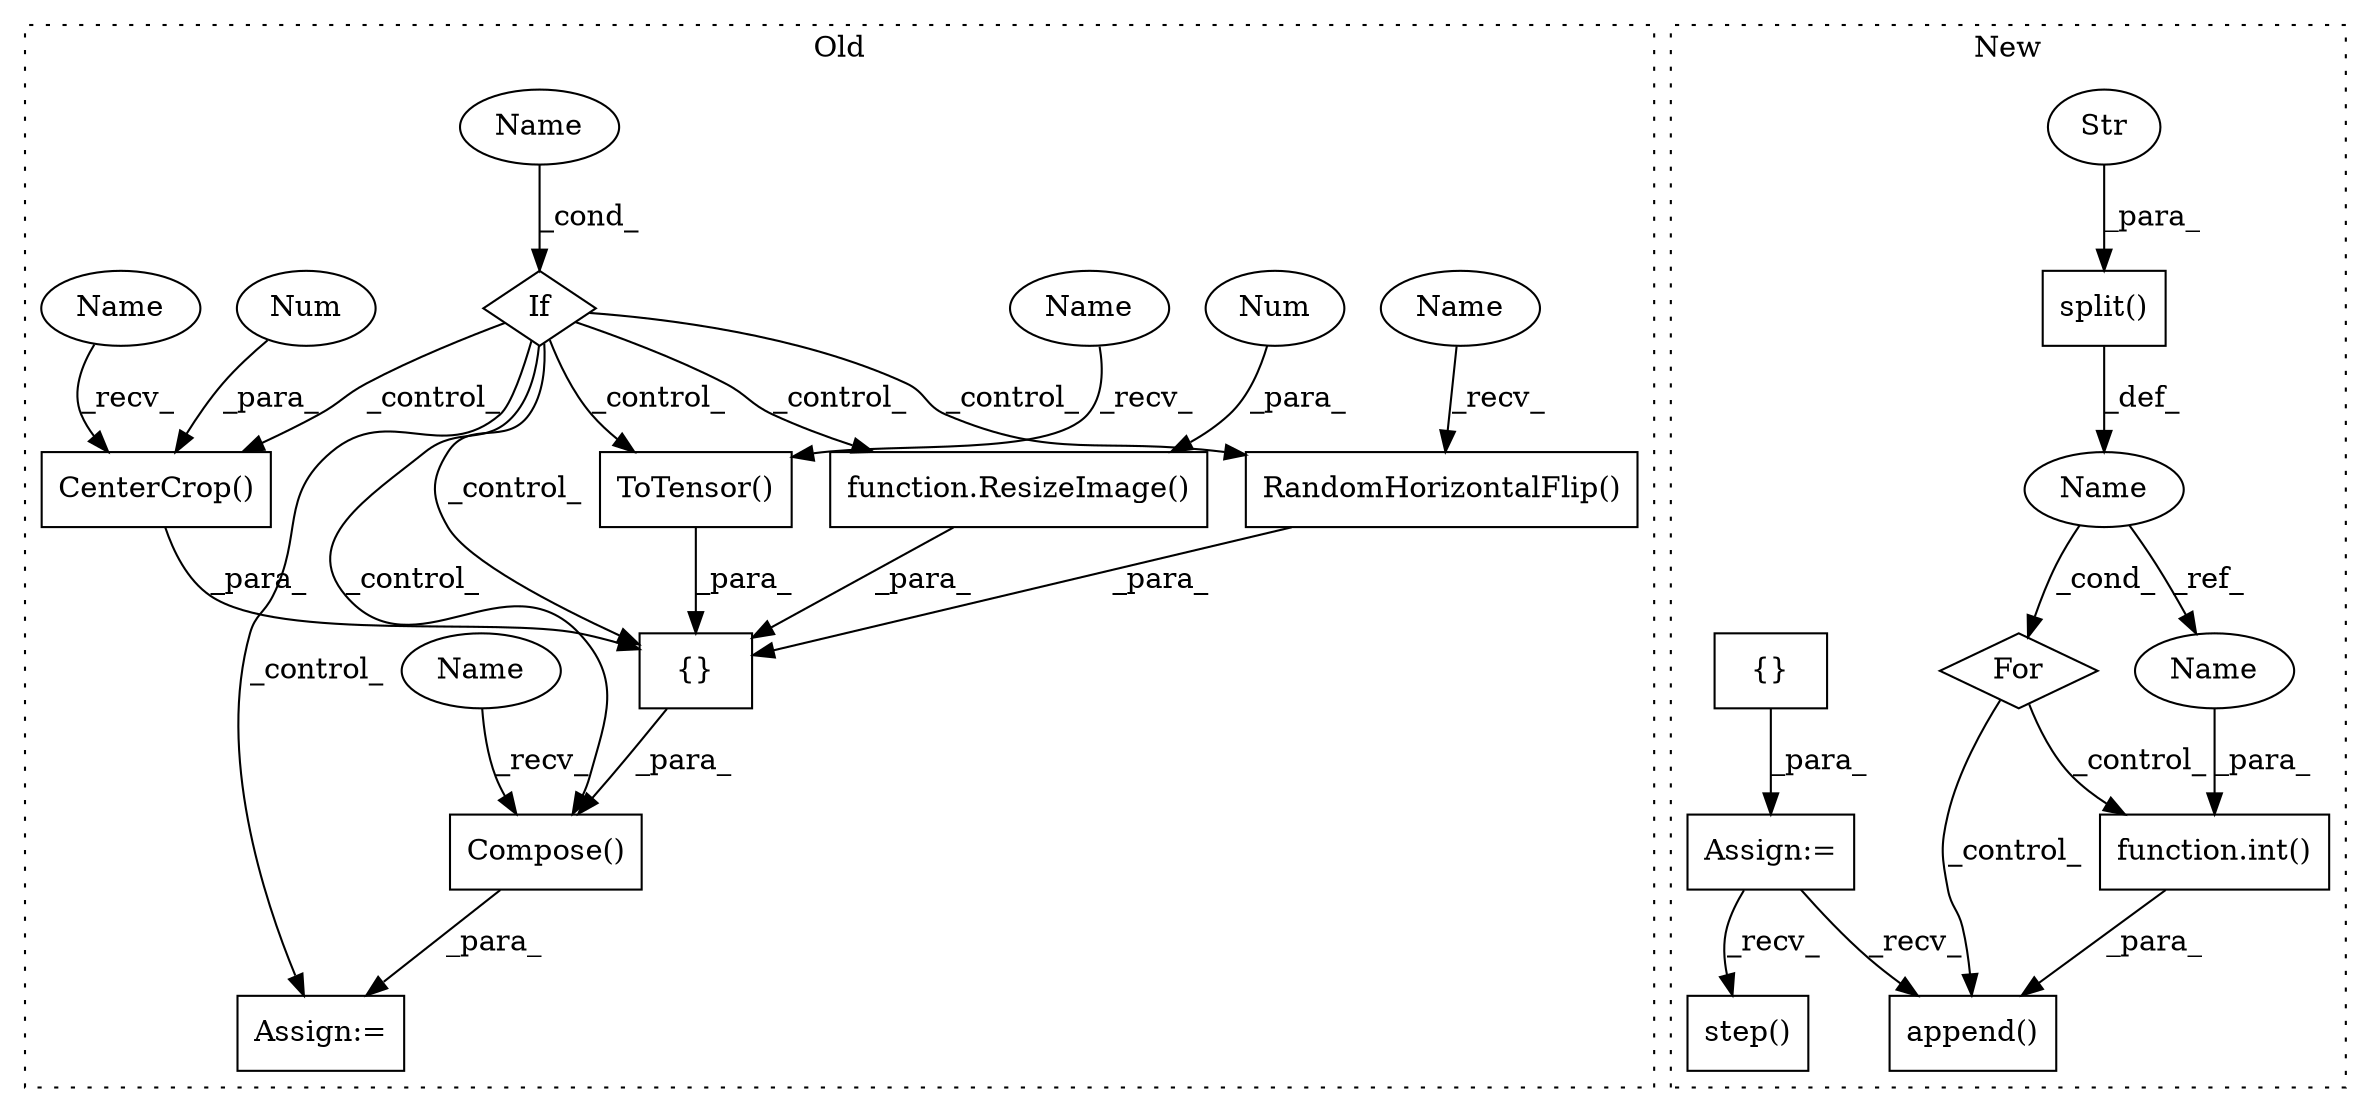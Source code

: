 digraph G {
subgraph cluster0 {
1 [label="CenterCrop()" a="75" s="1771,1787" l="13,1" shape="box"];
6 [label="ToTensor()" a="75" s="1842" l="12" shape="box"];
7 [label="If" a="96" s="1667" l="3" shape="diamond"];
8 [label="function.ResizeImage()" a="75" s="1740,1755" l="12,1" shape="box"];
9 [label="Compose()" a="75" s="1715,1889" l="10,1" shape="box"];
11 [label="{}" a="59" s="1725,1878" l="15,0" shape="box"];
15 [label="Name" a="87" s="1670" l="16" shape="ellipse"];
16 [label="RandomHorizontalFlip()" a="75" s="1803" l="24" shape="box"];
17 [label="Num" a="76" s="1752" l="3" shape="ellipse"];
18 [label="Num" a="76" s="1784" l="3" shape="ellipse"];
20 [label="Assign:=" a="68" s="1712" l="3" shape="box"];
21 [label="Name" a="87" s="1842" l="1" shape="ellipse"];
22 [label="Name" a="87" s="1771" l="1" shape="ellipse"];
23 [label="Name" a="87" s="1715" l="1" shape="ellipse"];
24 [label="Name" a="87" s="1803" l="1" shape="ellipse"];
label = "Old";
style="dotted";
}
subgraph cluster1 {
2 [label="append()" a="75" s="3363,3395" l="18,1" shape="box"];
3 [label="{}" a="59" s="3296,3296" l="2,1" shape="box"];
4 [label="For" a="107" s="3304,3352" l="4,11" shape="diamond"];
5 [label="Name" a="87" s="3308" l="9" shape="ellipse"];
10 [label="step()" a="75" s="4638" l="19" shape="box"];
12 [label="function.int()" a="75" s="3381,3394" l="4,1" shape="box"];
13 [label="split()" a="75" s="3321,3351" l="27,1" shape="box"];
14 [label="Str" a="66" s="3348" l="3" shape="ellipse"];
19 [label="Assign:=" a="68" s="3293" l="3" shape="box"];
25 [label="Name" a="87" s="3385" l="9" shape="ellipse"];
label = "New";
style="dotted";
}
1 -> 11 [label="_para_"];
3 -> 19 [label="_para_"];
4 -> 12 [label="_control_"];
4 -> 2 [label="_control_"];
5 -> 25 [label="_ref_"];
5 -> 4 [label="_cond_"];
6 -> 11 [label="_para_"];
7 -> 1 [label="_control_"];
7 -> 20 [label="_control_"];
7 -> 11 [label="_control_"];
7 -> 16 [label="_control_"];
7 -> 9 [label="_control_"];
7 -> 8 [label="_control_"];
7 -> 6 [label="_control_"];
8 -> 11 [label="_para_"];
9 -> 20 [label="_para_"];
11 -> 9 [label="_para_"];
12 -> 2 [label="_para_"];
13 -> 5 [label="_def_"];
14 -> 13 [label="_para_"];
15 -> 7 [label="_cond_"];
16 -> 11 [label="_para_"];
17 -> 8 [label="_para_"];
18 -> 1 [label="_para_"];
19 -> 2 [label="_recv_"];
19 -> 10 [label="_recv_"];
21 -> 6 [label="_recv_"];
22 -> 1 [label="_recv_"];
23 -> 9 [label="_recv_"];
24 -> 16 [label="_recv_"];
25 -> 12 [label="_para_"];
}